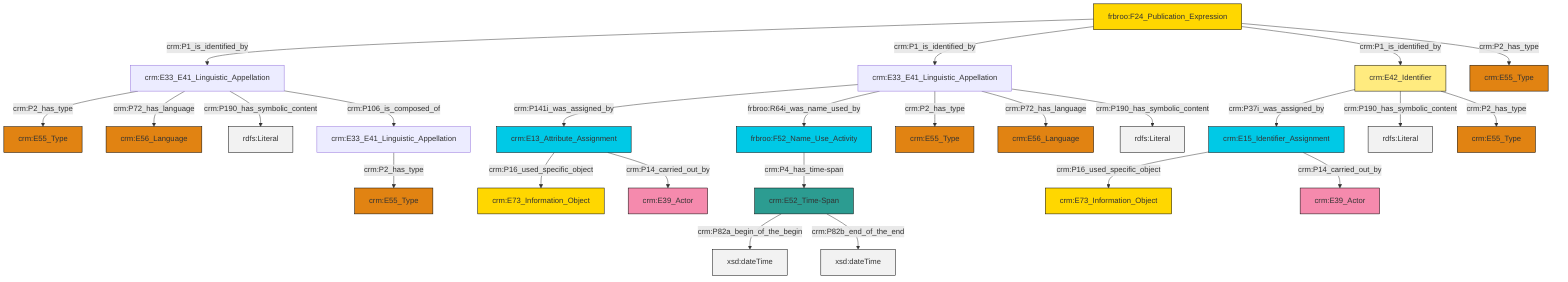 graph TD
classDef Literal fill:#f2f2f2,stroke:#000000;
classDef CRM_Entity fill:#FFFFFF,stroke:#000000;
classDef Temporal_Entity fill:#00C9E6, stroke:#000000;
classDef Type fill:#E18312, stroke:#000000;
classDef Time-Span fill:#2C9C91, stroke:#000000;
classDef Appellation fill:#FFEB7F, stroke:#000000;
classDef Place fill:#008836, stroke:#000000;
classDef Persistent_Item fill:#B266B2, stroke:#000000;
classDef Conceptual_Object fill:#FFD700, stroke:#000000;
classDef Physical_Thing fill:#D2B48C, stroke:#000000;
classDef Actor fill:#f58aad, stroke:#000000;
classDef PC_Classes fill:#4ce600, stroke:#000000;
classDef Multi fill:#cccccc,stroke:#000000;

0["crm:E13_Attribute_Assignment"]:::Temporal_Entity -->|crm:P16_used_specific_object| 1["crm:E73_Information_Object"]:::Conceptual_Object
0["crm:E13_Attribute_Assignment"]:::Temporal_Entity -->|crm:P14_carried_out_by| 2["crm:E39_Actor"]:::Actor
3["crm:E15_Identifier_Assignment"]:::Temporal_Entity -->|crm:P16_used_specific_object| 4["crm:E73_Information_Object"]:::Conceptual_Object
7["frbroo:F24_Publication_Expression"]:::Conceptual_Object -->|crm:P1_is_identified_by| 8["crm:E33_E41_Linguistic_Appellation"]:::Default
9["crm:E33_E41_Linguistic_Appellation"]:::Default -->|crm:P141i_was_assigned_by| 0["crm:E13_Attribute_Assignment"]:::Temporal_Entity
7["frbroo:F24_Publication_Expression"]:::Conceptual_Object -->|crm:P1_is_identified_by| 9["crm:E33_E41_Linguistic_Appellation"]:::Default
9["crm:E33_E41_Linguistic_Appellation"]:::Default -->|frbroo:R64i_was_name_used_by| 14["frbroo:F52_Name_Use_Activity"]:::Temporal_Entity
8["crm:E33_E41_Linguistic_Appellation"]:::Default -->|crm:P2_has_type| 16["crm:E55_Type"]:::Type
3["crm:E15_Identifier_Assignment"]:::Temporal_Entity -->|crm:P14_carried_out_by| 17["crm:E39_Actor"]:::Actor
8["crm:E33_E41_Linguistic_Appellation"]:::Default -->|crm:P72_has_language| 18["crm:E56_Language"]:::Type
22["crm:E42_Identifier"]:::Appellation -->|crm:P37i_was_assigned_by| 3["crm:E15_Identifier_Assignment"]:::Temporal_Entity
9["crm:E33_E41_Linguistic_Appellation"]:::Default -->|crm:P2_has_type| 10["crm:E55_Type"]:::Type
22["crm:E42_Identifier"]:::Appellation -->|crm:P190_has_symbolic_content| 24[rdfs:Literal]:::Literal
25["crm:E33_E41_Linguistic_Appellation"]:::Default -->|crm:P2_has_type| 12["crm:E55_Type"]:::Type
22["crm:E42_Identifier"]:::Appellation -->|crm:P2_has_type| 26["crm:E55_Type"]:::Type
28["crm:E52_Time-Span"]:::Time-Span -->|crm:P82a_begin_of_the_begin| 29[xsd:dateTime]:::Literal
14["frbroo:F52_Name_Use_Activity"]:::Temporal_Entity -->|crm:P4_has_time-span| 28["crm:E52_Time-Span"]:::Time-Span
9["crm:E33_E41_Linguistic_Appellation"]:::Default -->|crm:P72_has_language| 5["crm:E56_Language"]:::Type
8["crm:E33_E41_Linguistic_Appellation"]:::Default -->|crm:P190_has_symbolic_content| 33[rdfs:Literal]:::Literal
8["crm:E33_E41_Linguistic_Appellation"]:::Default -->|crm:P106_is_composed_of| 25["crm:E33_E41_Linguistic_Appellation"]:::Default
7["frbroo:F24_Publication_Expression"]:::Conceptual_Object -->|crm:P1_is_identified_by| 22["crm:E42_Identifier"]:::Appellation
28["crm:E52_Time-Span"]:::Time-Span -->|crm:P82b_end_of_the_end| 38[xsd:dateTime]:::Literal
7["frbroo:F24_Publication_Expression"]:::Conceptual_Object -->|crm:P2_has_type| 39["crm:E55_Type"]:::Type
9["crm:E33_E41_Linguistic_Appellation"]:::Default -->|crm:P190_has_symbolic_content| 43[rdfs:Literal]:::Literal